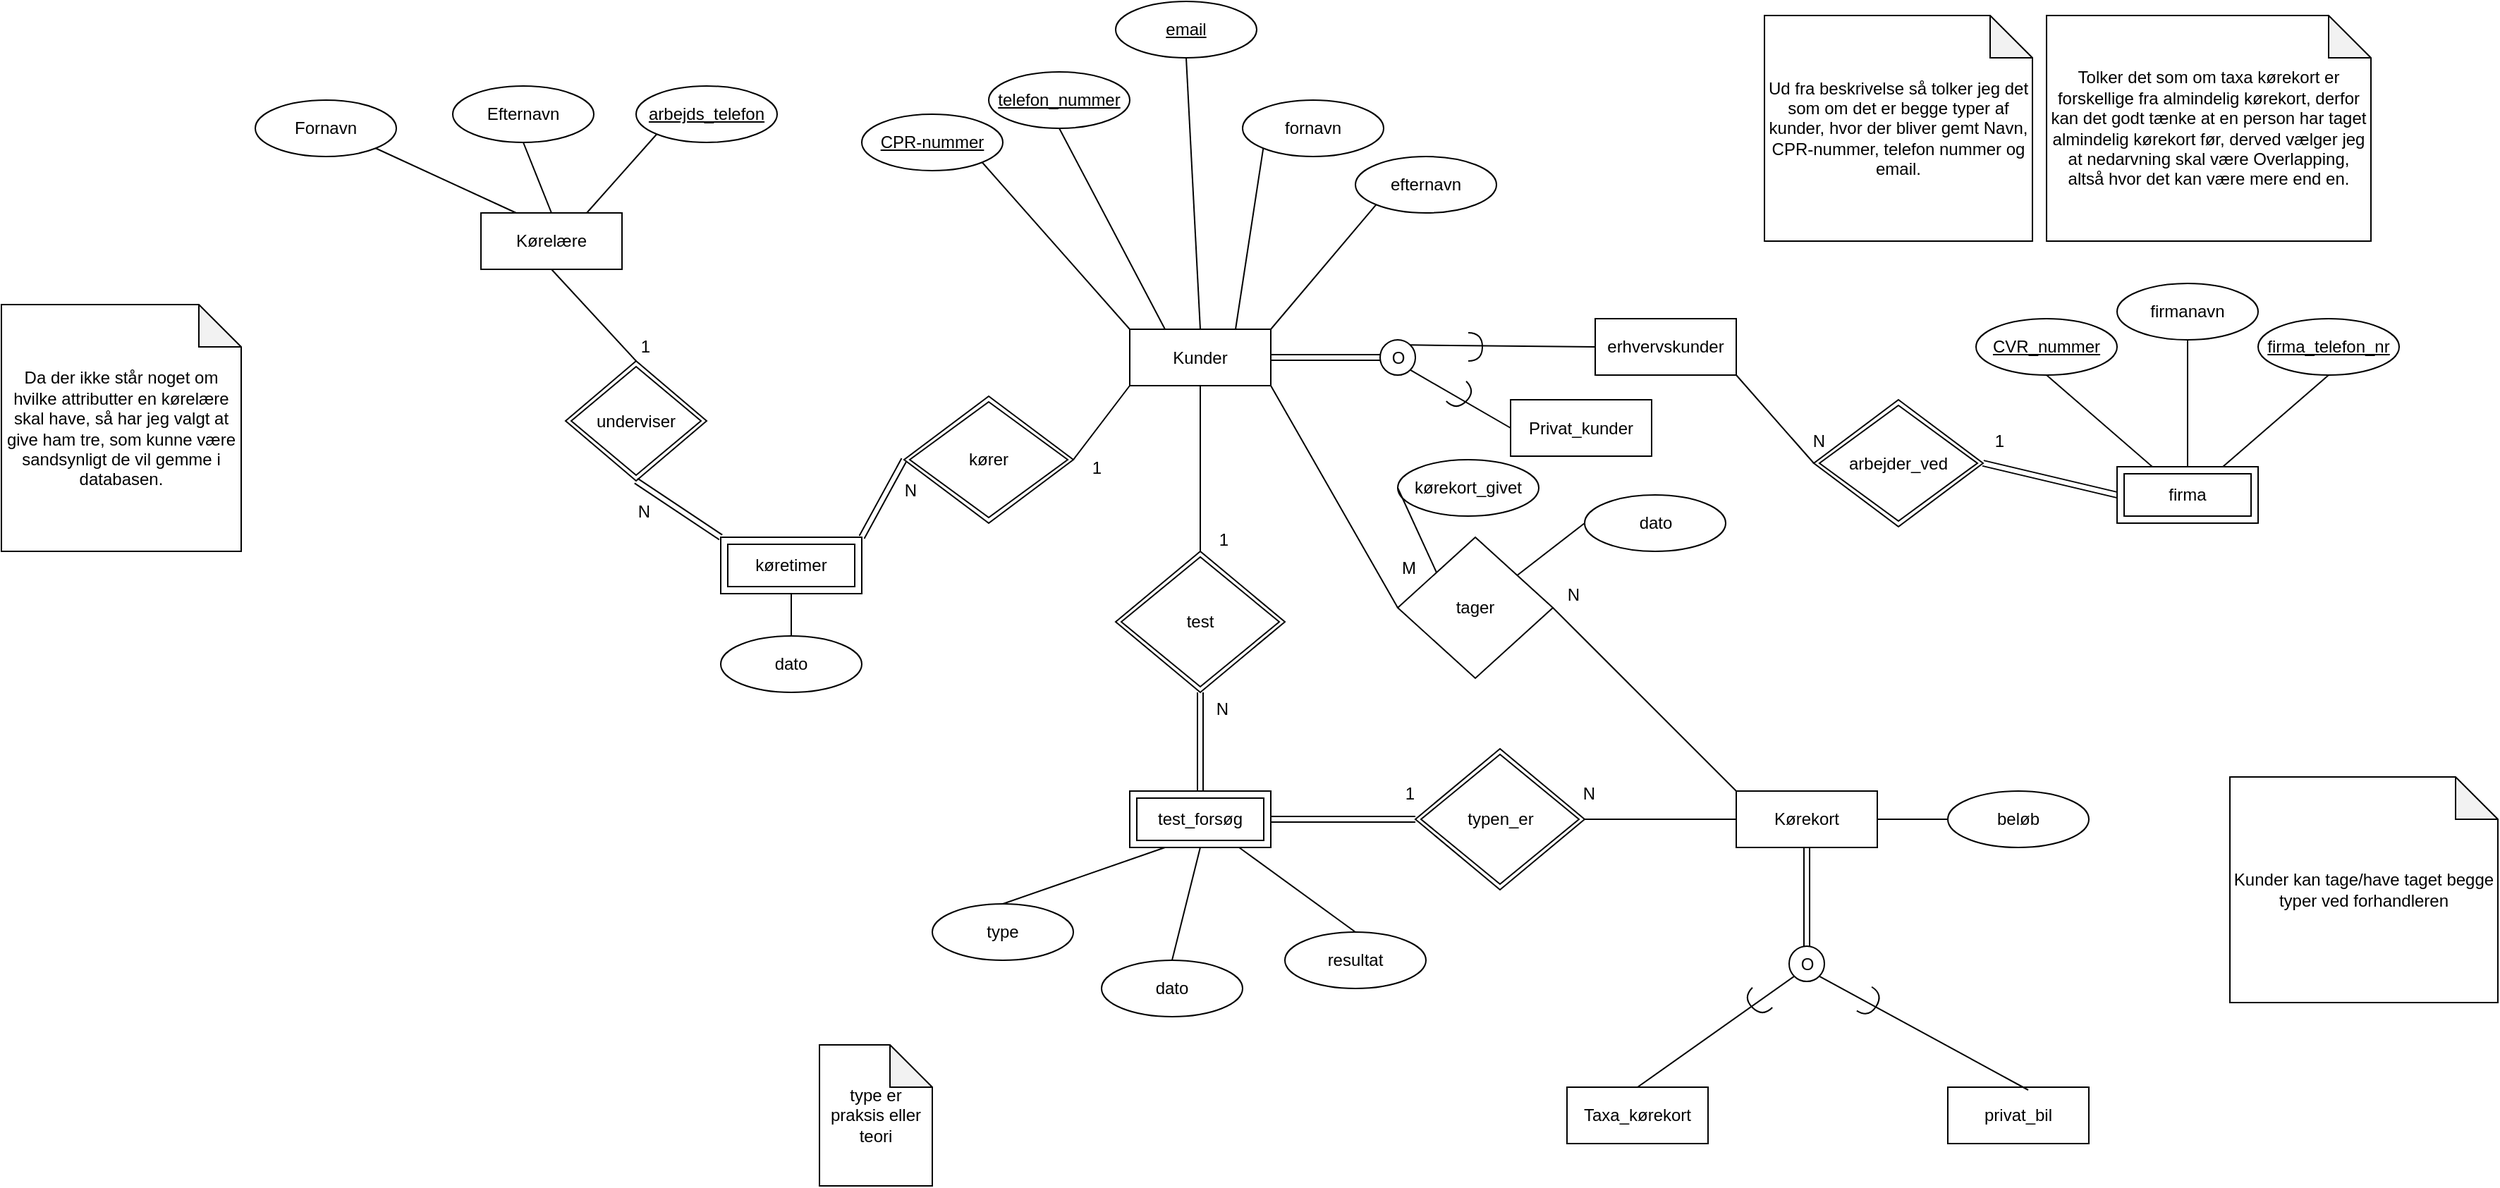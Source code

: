 <mxfile version="14.6.13" type="device"><diagram id="GNhx2L0P-7sAovvKlGaX" name="Page-1"><mxGraphModel dx="1802" dy="822" grid="1" gridSize="10" guides="1" tooltips="1" connect="1" arrows="1" fold="1" page="1" pageScale="1" pageWidth="1100" pageHeight="850" math="0" shadow="0"><root><mxCell id="0"/><mxCell id="1" parent="0"/><mxCell id="-W61mi2Xgv8q_EYnH1Ya-1" value="Privat_kunder" style="whiteSpace=wrap;html=1;align=center;" vertex="1" parent="1"><mxGeometry x="470" y="382.5" width="100" height="40" as="geometry"/></mxCell><mxCell id="-W61mi2Xgv8q_EYnH1Ya-2" value="erhvervskunder" style="whiteSpace=wrap;html=1;align=center;" vertex="1" parent="1"><mxGeometry x="530" y="325" width="100" height="40" as="geometry"/></mxCell><mxCell id="-W61mi2Xgv8q_EYnH1Ya-3" value="Kunder" style="whiteSpace=wrap;html=1;align=center;" vertex="1" parent="1"><mxGeometry x="200" y="332.5" width="100" height="40" as="geometry"/></mxCell><mxCell id="-W61mi2Xgv8q_EYnH1Ya-5" value="privat_bil" style="whiteSpace=wrap;html=1;align=center;" vertex="1" parent="1"><mxGeometry x="780" y="870" width="100" height="40" as="geometry"/></mxCell><mxCell id="-W61mi2Xgv8q_EYnH1Ya-6" value="Taxa_kørekort" style="whiteSpace=wrap;html=1;align=center;" vertex="1" parent="1"><mxGeometry x="510" y="870" width="100" height="40" as="geometry"/></mxCell><mxCell id="-W61mi2Xgv8q_EYnH1Ya-7" value="Kørelære" style="whiteSpace=wrap;html=1;align=center;" vertex="1" parent="1"><mxGeometry x="-260" y="250" width="100" height="40" as="geometry"/></mxCell><mxCell id="-W61mi2Xgv8q_EYnH1Ya-8" value="Ud fra beskrivelse så tolker jeg det som om det er begge typer af kunder, hvor der bliver gemt Navn, CPR-nummer, telefon nummer og email." style="shape=note;whiteSpace=wrap;html=1;backgroundOutline=1;darkOpacity=0.05;" vertex="1" parent="1"><mxGeometry x="650" y="110" width="190" height="160" as="geometry"/></mxCell><mxCell id="-W61mi2Xgv8q_EYnH1Ya-9" value="fornavn" style="ellipse;whiteSpace=wrap;html=1;align=center;" vertex="1" parent="1"><mxGeometry x="280" y="170" width="100" height="40" as="geometry"/></mxCell><mxCell id="-W61mi2Xgv8q_EYnH1Ya-11" value="email" style="ellipse;whiteSpace=wrap;html=1;align=center;fontStyle=4;" vertex="1" parent="1"><mxGeometry x="190" y="100" width="100" height="40" as="geometry"/></mxCell><mxCell id="-W61mi2Xgv8q_EYnH1Ya-12" value="telefon_nummer" style="ellipse;whiteSpace=wrap;html=1;align=center;fontStyle=4;" vertex="1" parent="1"><mxGeometry x="100" y="150" width="100" height="40" as="geometry"/></mxCell><mxCell id="-W61mi2Xgv8q_EYnH1Ya-13" value="CPR-nummer" style="ellipse;whiteSpace=wrap;html=1;align=center;fontStyle=4;" vertex="1" parent="1"><mxGeometry x="10" y="180" width="100" height="40" as="geometry"/></mxCell><mxCell id="-W61mi2Xgv8q_EYnH1Ya-14" value="efternavn" style="ellipse;whiteSpace=wrap;html=1;align=center;" vertex="1" parent="1"><mxGeometry x="360" y="210" width="100" height="40" as="geometry"/></mxCell><mxCell id="-W61mi2Xgv8q_EYnH1Ya-15" value="" style="endArrow=none;html=1;entryX=0;entryY=1;entryDx=0;entryDy=0;exitX=1;exitY=0;exitDx=0;exitDy=0;" edge="1" parent="1" source="-W61mi2Xgv8q_EYnH1Ya-3" target="-W61mi2Xgv8q_EYnH1Ya-14"><mxGeometry width="50" height="50" relative="1" as="geometry"><mxPoint x="430" y="340" as="sourcePoint"/><mxPoint x="480" y="290" as="targetPoint"/></mxGeometry></mxCell><mxCell id="-W61mi2Xgv8q_EYnH1Ya-16" value="" style="endArrow=none;html=1;entryX=0;entryY=1;entryDx=0;entryDy=0;exitX=0.75;exitY=0;exitDx=0;exitDy=0;" edge="1" parent="1" source="-W61mi2Xgv8q_EYnH1Ya-3" target="-W61mi2Xgv8q_EYnH1Ya-9"><mxGeometry width="50" height="50" relative="1" as="geometry"><mxPoint x="430" y="340" as="sourcePoint"/><mxPoint x="480" y="290" as="targetPoint"/></mxGeometry></mxCell><mxCell id="-W61mi2Xgv8q_EYnH1Ya-17" value="" style="endArrow=none;html=1;exitX=0.5;exitY=1;exitDx=0;exitDy=0;entryX=0.5;entryY=0;entryDx=0;entryDy=0;" edge="1" parent="1" source="-W61mi2Xgv8q_EYnH1Ya-11" target="-W61mi2Xgv8q_EYnH1Ya-3"><mxGeometry width="50" height="50" relative="1" as="geometry"><mxPoint x="430" y="340" as="sourcePoint"/><mxPoint x="380" y="210" as="targetPoint"/></mxGeometry></mxCell><mxCell id="-W61mi2Xgv8q_EYnH1Ya-18" value="" style="endArrow=none;html=1;exitX=0.5;exitY=1;exitDx=0;exitDy=0;entryX=0.25;entryY=0;entryDx=0;entryDy=0;" edge="1" parent="1" source="-W61mi2Xgv8q_EYnH1Ya-12" target="-W61mi2Xgv8q_EYnH1Ya-3"><mxGeometry width="50" height="50" relative="1" as="geometry"><mxPoint x="430" y="340" as="sourcePoint"/><mxPoint x="480" y="290" as="targetPoint"/></mxGeometry></mxCell><mxCell id="-W61mi2Xgv8q_EYnH1Ya-19" value="" style="endArrow=none;html=1;exitX=1;exitY=1;exitDx=0;exitDy=0;entryX=0;entryY=0;entryDx=0;entryDy=0;" edge="1" parent="1" source="-W61mi2Xgv8q_EYnH1Ya-13" target="-W61mi2Xgv8q_EYnH1Ya-3"><mxGeometry width="50" height="50" relative="1" as="geometry"><mxPoint x="430" y="340" as="sourcePoint"/><mxPoint x="480" y="290" as="targetPoint"/></mxGeometry></mxCell><mxCell id="-W61mi2Xgv8q_EYnH1Ya-20" value="Tolker det som om taxa kørekort er forskellige fra almindelig kørekort, derfor kan det godt tænke at en person har taget almindelig kørekort før, derved vælger jeg at nedarvning skal være Overlapping, altså hvor det kan være mere end en." style="shape=note;whiteSpace=wrap;html=1;backgroundOutline=1;darkOpacity=0.05;" vertex="1" parent="1"><mxGeometry x="850" y="110" width="230" height="160" as="geometry"/></mxCell><mxCell id="-W61mi2Xgv8q_EYnH1Ya-21" value="O" style="ellipse;whiteSpace=wrap;html=1;aspect=fixed;" vertex="1" parent="1"><mxGeometry x="377.5" y="340" width="25" height="25" as="geometry"/></mxCell><mxCell id="-W61mi2Xgv8q_EYnH1Ya-22" value="" style="shape=link;html=1;rounded=0;entryX=0;entryY=0.5;entryDx=0;entryDy=0;exitX=1;exitY=0.5;exitDx=0;exitDy=0;" edge="1" parent="1" source="-W61mi2Xgv8q_EYnH1Ya-3" target="-W61mi2Xgv8q_EYnH1Ya-21"><mxGeometry relative="1" as="geometry"><mxPoint x="210" y="290" as="sourcePoint"/><mxPoint x="370" y="290" as="targetPoint"/></mxGeometry></mxCell><mxCell id="-W61mi2Xgv8q_EYnH1Ya-24" value="" style="endArrow=none;html=1;exitX=0;exitY=0.5;exitDx=0;exitDy=0;entryX=1;entryY=1;entryDx=0;entryDy=0;" edge="1" parent="1" source="-W61mi2Xgv8q_EYnH1Ya-1" target="-W61mi2Xgv8q_EYnH1Ya-21"><mxGeometry width="50" height="50" relative="1" as="geometry"><mxPoint x="270" y="320" as="sourcePoint"/><mxPoint x="320" y="270" as="targetPoint"/></mxGeometry></mxCell><mxCell id="-W61mi2Xgv8q_EYnH1Ya-25" value="" style="endArrow=none;html=1;exitX=0;exitY=0.5;exitDx=0;exitDy=0;entryX=1;entryY=0;entryDx=0;entryDy=0;" edge="1" parent="1" source="-W61mi2Xgv8q_EYnH1Ya-2" target="-W61mi2Xgv8q_EYnH1Ya-21"><mxGeometry width="50" height="50" relative="1" as="geometry"><mxPoint x="305" y="435" as="sourcePoint"/><mxPoint x="391.161" y="371.339" as="targetPoint"/></mxGeometry></mxCell><mxCell id="-W61mi2Xgv8q_EYnH1Ya-26" value="" style="shape=requiredInterface;html=1;verticalLabelPosition=bottom;rotation=45;" vertex="1" parent="1"><mxGeometry x="430" y="370" width="10" height="20" as="geometry"/></mxCell><mxCell id="-W61mi2Xgv8q_EYnH1Ya-27" value="" style="shape=requiredInterface;html=1;verticalLabelPosition=bottom;rotation=0;" vertex="1" parent="1"><mxGeometry x="440" y="335" width="10" height="20" as="geometry"/></mxCell><mxCell id="-W61mi2Xgv8q_EYnH1Ya-30" value="firmanavn" style="ellipse;whiteSpace=wrap;html=1;align=center;" vertex="1" parent="1"><mxGeometry x="900" y="300" width="100" height="40" as="geometry"/></mxCell><mxCell id="-W61mi2Xgv8q_EYnH1Ya-31" value="" style="endArrow=none;html=1;exitX=0.5;exitY=1;exitDx=0;exitDy=0;entryX=0.75;entryY=0;entryDx=0;entryDy=0;" edge="1" parent="1" source="-W61mi2Xgv8q_EYnH1Ya-35" target="-W61mi2Xgv8q_EYnH1Ya-43"><mxGeometry width="50" height="50" relative="1" as="geometry"><mxPoint x="620" y="320" as="sourcePoint"/><mxPoint x="975" y="425" as="targetPoint"/></mxGeometry></mxCell><mxCell id="-W61mi2Xgv8q_EYnH1Ya-32" value="" style="endArrow=none;html=1;exitX=0.5;exitY=0;exitDx=0;exitDy=0;entryX=0.5;entryY=1;entryDx=0;entryDy=0;" edge="1" parent="1" source="-W61mi2Xgv8q_EYnH1Ya-43" target="-W61mi2Xgv8q_EYnH1Ya-30"><mxGeometry width="50" height="50" relative="1" as="geometry"><mxPoint x="950" y="425" as="sourcePoint"/><mxPoint x="654.842" y="319.893" as="targetPoint"/></mxGeometry></mxCell><mxCell id="-W61mi2Xgv8q_EYnH1Ya-33" value="" style="endArrow=none;html=1;exitX=0.25;exitY=0;exitDx=0;exitDy=0;entryX=0.5;entryY=1;entryDx=0;entryDy=0;" edge="1" parent="1" source="-W61mi2Xgv8q_EYnH1Ya-43" target="-W61mi2Xgv8q_EYnH1Ya-36"><mxGeometry width="50" height="50" relative="1" as="geometry"><mxPoint x="925" y="425" as="sourcePoint"/><mxPoint x="704.645" y="399.142" as="targetPoint"/></mxGeometry></mxCell><mxCell id="-W61mi2Xgv8q_EYnH1Ya-35" value="firma_telefon_nr" style="ellipse;whiteSpace=wrap;html=1;align=center;fontStyle=4;" vertex="1" parent="1"><mxGeometry x="1000" y="325" width="100" height="40" as="geometry"/></mxCell><mxCell id="-W61mi2Xgv8q_EYnH1Ya-36" value="CVR_nummer" style="ellipse;whiteSpace=wrap;html=1;align=center;fontStyle=4;" vertex="1" parent="1"><mxGeometry x="800" y="325" width="100" height="40" as="geometry"/></mxCell><mxCell id="-W61mi2Xgv8q_EYnH1Ya-37" value="O" style="ellipse;whiteSpace=wrap;html=1;aspect=fixed;" vertex="1" parent="1"><mxGeometry x="667.5" y="770" width="25" height="25" as="geometry"/></mxCell><mxCell id="-W61mi2Xgv8q_EYnH1Ya-38" value="" style="shape=requiredInterface;html=1;verticalLabelPosition=bottom;rotation=135;" vertex="1" parent="1"><mxGeometry x="640" y="800" width="10" height="20" as="geometry"/></mxCell><mxCell id="-W61mi2Xgv8q_EYnH1Ya-39" value="" style="shape=requiredInterface;html=1;verticalLabelPosition=bottom;rotation=32;" vertex="1" parent="1"><mxGeometry x="720" y="800" width="10" height="20" as="geometry"/></mxCell><mxCell id="-W61mi2Xgv8q_EYnH1Ya-40" value="" style="endArrow=none;html=1;exitX=0;exitY=1;exitDx=0;exitDy=0;entryX=0.5;entryY=0;entryDx=0;entryDy=0;" edge="1" parent="1" source="-W61mi2Xgv8q_EYnH1Ya-37" target="-W61mi2Xgv8q_EYnH1Ya-6"><mxGeometry width="50" height="50" relative="1" as="geometry"><mxPoint x="540" y="565" as="sourcePoint"/><mxPoint x="418.839" y="501.339" as="targetPoint"/></mxGeometry></mxCell><mxCell id="-W61mi2Xgv8q_EYnH1Ya-41" value="" style="endArrow=none;html=1;exitX=0.57;exitY=0.05;exitDx=0;exitDy=0;exitPerimeter=0;entryX=1;entryY=1;entryDx=0;entryDy=0;" edge="1" parent="1" source="-W61mi2Xgv8q_EYnH1Ya-5" target="-W61mi2Xgv8q_EYnH1Ya-37"><mxGeometry width="50" height="50" relative="1" as="geometry"><mxPoint x="315" y="565" as="sourcePoint"/><mxPoint x="730" y="750" as="targetPoint"/></mxGeometry></mxCell><mxCell id="-W61mi2Xgv8q_EYnH1Ya-42" value="Kørekort" style="whiteSpace=wrap;html=1;align=center;" vertex="1" parent="1"><mxGeometry x="630" y="660" width="100" height="40" as="geometry"/></mxCell><mxCell id="-W61mi2Xgv8q_EYnH1Ya-43" value="firma" style="shape=ext;margin=3;double=1;whiteSpace=wrap;html=1;align=center;" vertex="1" parent="1"><mxGeometry x="900" y="430" width="100" height="40" as="geometry"/></mxCell><mxCell id="-W61mi2Xgv8q_EYnH1Ya-44" value="" style="shape=link;html=1;rounded=0;entryX=0.5;entryY=1;entryDx=0;entryDy=0;exitX=0.5;exitY=0;exitDx=0;exitDy=0;" edge="1" parent="1" source="-W61mi2Xgv8q_EYnH1Ya-37" target="-W61mi2Xgv8q_EYnH1Ya-42"><mxGeometry relative="1" as="geometry"><mxPoint x="400" y="300" as="sourcePoint"/><mxPoint x="400" y="350" as="targetPoint"/></mxGeometry></mxCell><mxCell id="-W61mi2Xgv8q_EYnH1Ya-45" value="Kunder kan tage/have taget begge typer ved forhandleren" style="shape=note;whiteSpace=wrap;html=1;backgroundOutline=1;darkOpacity=0.05;" vertex="1" parent="1"><mxGeometry x="980" y="650" width="190" height="160" as="geometry"/></mxCell><mxCell id="-W61mi2Xgv8q_EYnH1Ya-47" value="kørekort_givet" style="ellipse;whiteSpace=wrap;html=1;align=center;" vertex="1" parent="1"><mxGeometry x="390" y="425" width="100" height="40" as="geometry"/></mxCell><mxCell id="-W61mi2Xgv8q_EYnH1Ya-48" value="dato" style="ellipse;whiteSpace=wrap;html=1;align=center;" vertex="1" parent="1"><mxGeometry x="522.5" y="450" width="100" height="40" as="geometry"/></mxCell><mxCell id="-W61mi2Xgv8q_EYnH1Ya-50" value="type" style="ellipse;whiteSpace=wrap;html=1;align=center;" vertex="1" parent="1"><mxGeometry x="60" y="740" width="100" height="40" as="geometry"/></mxCell><mxCell id="-W61mi2Xgv8q_EYnH1Ya-51" value="dato" style="ellipse;whiteSpace=wrap;html=1;align=center;" vertex="1" parent="1"><mxGeometry x="180" y="780" width="100" height="40" as="geometry"/></mxCell><mxCell id="-W61mi2Xgv8q_EYnH1Ya-52" value="resultat" style="ellipse;whiteSpace=wrap;html=1;align=center;" vertex="1" parent="1"><mxGeometry x="310" y="760" width="100" height="40" as="geometry"/></mxCell><mxCell id="-W61mi2Xgv8q_EYnH1Ya-55" value="dato" style="ellipse;whiteSpace=wrap;html=1;align=center;" vertex="1" parent="1"><mxGeometry x="-90" y="550" width="100" height="40" as="geometry"/></mxCell><mxCell id="-W61mi2Xgv8q_EYnH1Ya-57" value="Fornavn" style="ellipse;whiteSpace=wrap;html=1;align=center;" vertex="1" parent="1"><mxGeometry x="-420" y="170" width="100" height="40" as="geometry"/></mxCell><mxCell id="-W61mi2Xgv8q_EYnH1Ya-58" value="Efternavn" style="ellipse;whiteSpace=wrap;html=1;align=center;" vertex="1" parent="1"><mxGeometry x="-280" y="160" width="100" height="40" as="geometry"/></mxCell><mxCell id="-W61mi2Xgv8q_EYnH1Ya-61" value="Da der ikke står noget om hvilke attributter en kørelære skal have, så har jeg valgt at give ham tre, som kunne være sandsynligt de vil gemme i databasen." style="shape=note;whiteSpace=wrap;html=1;backgroundOutline=1;darkOpacity=0.05;" vertex="1" parent="1"><mxGeometry x="-600" y="315" width="170" height="175" as="geometry"/></mxCell><mxCell id="-W61mi2Xgv8q_EYnH1Ya-62" value="arbejds_telefon" style="ellipse;whiteSpace=wrap;html=1;align=center;fontStyle=4;" vertex="1" parent="1"><mxGeometry x="-150" y="160" width="100" height="40" as="geometry"/></mxCell><mxCell id="-W61mi2Xgv8q_EYnH1Ya-63" value="" style="endArrow=none;html=1;exitX=0.75;exitY=0;exitDx=0;exitDy=0;entryX=0;entryY=1;entryDx=0;entryDy=0;" edge="1" parent="1" source="-W61mi2Xgv8q_EYnH1Ya-7" target="-W61mi2Xgv8q_EYnH1Ya-62"><mxGeometry width="50" height="50" relative="1" as="geometry"><mxPoint x="-130" y="200" as="sourcePoint"/><mxPoint x="-80" y="150" as="targetPoint"/></mxGeometry></mxCell><mxCell id="-W61mi2Xgv8q_EYnH1Ya-64" value="" style="endArrow=none;html=1;exitX=0.5;exitY=1;exitDx=0;exitDy=0;entryX=0.5;entryY=0;entryDx=0;entryDy=0;" edge="1" parent="1" source="-W61mi2Xgv8q_EYnH1Ya-58" target="-W61mi2Xgv8q_EYnH1Ya-7"><mxGeometry width="50" height="50" relative="1" as="geometry"><mxPoint x="-130" y="200" as="sourcePoint"/><mxPoint x="-80" y="150" as="targetPoint"/></mxGeometry></mxCell><mxCell id="-W61mi2Xgv8q_EYnH1Ya-65" value="" style="endArrow=none;html=1;exitX=1;exitY=1;exitDx=0;exitDy=0;entryX=0.25;entryY=0;entryDx=0;entryDy=0;" edge="1" parent="1" source="-W61mi2Xgv8q_EYnH1Ya-57" target="-W61mi2Xgv8q_EYnH1Ya-7"><mxGeometry width="50" height="50" relative="1" as="geometry"><mxPoint x="-130" y="200" as="sourcePoint"/><mxPoint x="-80" y="150" as="targetPoint"/></mxGeometry></mxCell><mxCell id="-W61mi2Xgv8q_EYnH1Ya-66" value="" style="endArrow=none;html=1;exitX=0.5;exitY=0;exitDx=0;exitDy=0;entryX=0.5;entryY=1;entryDx=0;entryDy=0;" edge="1" parent="1" source="-W61mi2Xgv8q_EYnH1Ya-55" target="-W61mi2Xgv8q_EYnH1Ya-101"><mxGeometry width="50" height="50" relative="1" as="geometry"><mxPoint x="-175" y="260" as="sourcePoint"/><mxPoint x="-45" y="510" as="targetPoint"/></mxGeometry></mxCell><mxCell id="-W61mi2Xgv8q_EYnH1Ya-67" value="" style="endArrow=none;html=1;exitX=0.5;exitY=0;exitDx=0;exitDy=0;entryX=0.25;entryY=1;entryDx=0;entryDy=0;" edge="1" parent="1" source="-W61mi2Xgv8q_EYnH1Ya-50" target="-W61mi2Xgv8q_EYnH1Ya-90"><mxGeometry width="50" height="50" relative="1" as="geometry"><mxPoint x="-140" y="620" as="sourcePoint"/><mxPoint x="220" y="700" as="targetPoint"/></mxGeometry></mxCell><mxCell id="-W61mi2Xgv8q_EYnH1Ya-68" value="" style="endArrow=none;html=1;exitX=0.5;exitY=0;exitDx=0;exitDy=0;entryX=0.5;entryY=1;entryDx=0;entryDy=0;" edge="1" parent="1" source="-W61mi2Xgv8q_EYnH1Ya-51" target="-W61mi2Xgv8q_EYnH1Ya-90"><mxGeometry width="50" height="50" relative="1" as="geometry"><mxPoint x="120" y="750" as="sourcePoint"/><mxPoint x="270" y="700" as="targetPoint"/></mxGeometry></mxCell><mxCell id="-W61mi2Xgv8q_EYnH1Ya-69" value="" style="endArrow=none;html=1;exitX=0.5;exitY=0;exitDx=0;exitDy=0;" edge="1" parent="1" source="-W61mi2Xgv8q_EYnH1Ya-52" target="-W61mi2Xgv8q_EYnH1Ya-90"><mxGeometry width="50" height="50" relative="1" as="geometry"><mxPoint x="240" y="790" as="sourcePoint"/><mxPoint x="295" y="700" as="targetPoint"/></mxGeometry></mxCell><mxCell id="-W61mi2Xgv8q_EYnH1Ya-74" value="arbejder_ved" style="shape=rhombus;double=1;perimeter=rhombusPerimeter;whiteSpace=wrap;html=1;align=center;" vertex="1" parent="1"><mxGeometry x="685" y="382.5" width="120" height="90" as="geometry"/></mxCell><mxCell id="-W61mi2Xgv8q_EYnH1Ya-75" value="" style="endArrow=none;html=1;rounded=0;exitX=1;exitY=1;exitDx=0;exitDy=0;entryX=0;entryY=0.5;entryDx=0;entryDy=0;" edge="1" parent="1" source="-W61mi2Xgv8q_EYnH1Ya-2" target="-W61mi2Xgv8q_EYnH1Ya-74"><mxGeometry relative="1" as="geometry"><mxPoint x="600" y="430" as="sourcePoint"/><mxPoint x="760" y="430" as="targetPoint"/></mxGeometry></mxCell><mxCell id="-W61mi2Xgv8q_EYnH1Ya-76" value="N" style="resizable=0;html=1;align=right;verticalAlign=bottom;" connectable="0" vertex="1" parent="-W61mi2Xgv8q_EYnH1Ya-75"><mxGeometry x="1" relative="1" as="geometry"><mxPoint x="8" y="-7" as="offset"/></mxGeometry></mxCell><mxCell id="-W61mi2Xgv8q_EYnH1Ya-77" value="" style="shape=link;html=1;rounded=0;exitX=0;exitY=0.5;exitDx=0;exitDy=0;entryX=1;entryY=0.5;entryDx=0;entryDy=0;" edge="1" parent="1" source="-W61mi2Xgv8q_EYnH1Ya-43" target="-W61mi2Xgv8q_EYnH1Ya-74"><mxGeometry relative="1" as="geometry"><mxPoint x="600" y="430" as="sourcePoint"/><mxPoint x="760" y="430" as="targetPoint"/></mxGeometry></mxCell><mxCell id="-W61mi2Xgv8q_EYnH1Ya-78" value="1" style="resizable=0;html=1;align=right;verticalAlign=bottom;" connectable="0" vertex="1" parent="-W61mi2Xgv8q_EYnH1Ya-77"><mxGeometry x="1" relative="1" as="geometry"><mxPoint x="15" y="-7" as="offset"/></mxGeometry></mxCell><mxCell id="-W61mi2Xgv8q_EYnH1Ya-82" value="tager" style="shape=rhombus;perimeter=rhombusPerimeter;whiteSpace=wrap;html=1;align=center;" vertex="1" parent="1"><mxGeometry x="390" y="480" width="110" height="100" as="geometry"/></mxCell><mxCell id="-W61mi2Xgv8q_EYnH1Ya-83" value="" style="endArrow=none;html=1;rounded=0;exitX=1;exitY=1;exitDx=0;exitDy=0;entryX=0;entryY=0.5;entryDx=0;entryDy=0;" edge="1" parent="1" source="-W61mi2Xgv8q_EYnH1Ya-3" target="-W61mi2Xgv8q_EYnH1Ya-82"><mxGeometry relative="1" as="geometry"><mxPoint x="390" y="430" as="sourcePoint"/><mxPoint x="550" y="430" as="targetPoint"/></mxGeometry></mxCell><mxCell id="-W61mi2Xgv8q_EYnH1Ya-84" value="M" style="resizable=0;html=1;align=right;verticalAlign=bottom;" connectable="0" vertex="1" parent="-W61mi2Xgv8q_EYnH1Ya-83"><mxGeometry x="1" relative="1" as="geometry"><mxPoint x="13" y="-20" as="offset"/></mxGeometry></mxCell><mxCell id="-W61mi2Xgv8q_EYnH1Ya-85" value="" style="endArrow=none;html=1;rounded=0;exitX=0;exitY=0;exitDx=0;exitDy=0;entryX=1;entryY=0.5;entryDx=0;entryDy=0;" edge="1" parent="1" source="-W61mi2Xgv8q_EYnH1Ya-42" target="-W61mi2Xgv8q_EYnH1Ya-82"><mxGeometry relative="1" as="geometry"><mxPoint x="390" y="430" as="sourcePoint"/><mxPoint x="550" y="430" as="targetPoint"/></mxGeometry></mxCell><mxCell id="-W61mi2Xgv8q_EYnH1Ya-86" value="N" style="resizable=0;html=1;align=right;verticalAlign=bottom;" connectable="0" vertex="1" parent="-W61mi2Xgv8q_EYnH1Ya-85"><mxGeometry x="1" relative="1" as="geometry"><mxPoint x="20" as="offset"/></mxGeometry></mxCell><mxCell id="-W61mi2Xgv8q_EYnH1Ya-87" value="" style="endArrow=none;html=1;entryX=0;entryY=0.5;entryDx=0;entryDy=0;" edge="1" parent="1" source="-W61mi2Xgv8q_EYnH1Ya-82" target="-W61mi2Xgv8q_EYnH1Ya-48"><mxGeometry width="50" height="50" relative="1" as="geometry"><mxPoint x="730" y="700" as="sourcePoint"/><mxPoint x="680" y="510" as="targetPoint"/></mxGeometry></mxCell><mxCell id="-W61mi2Xgv8q_EYnH1Ya-88" value="" style="endArrow=none;html=1;exitX=0;exitY=0;exitDx=0;exitDy=0;entryX=0;entryY=0.5;entryDx=0;entryDy=0;" edge="1" parent="1" source="-W61mi2Xgv8q_EYnH1Ya-82" target="-W61mi2Xgv8q_EYnH1Ya-47"><mxGeometry width="50" height="50" relative="1" as="geometry"><mxPoint x="630" y="560" as="sourcePoint"/><mxPoint x="680" y="510" as="targetPoint"/></mxGeometry></mxCell><mxCell id="-W61mi2Xgv8q_EYnH1Ya-89" value="type er praksis eller teori" style="shape=note;whiteSpace=wrap;html=1;backgroundOutline=1;darkOpacity=0.05;" vertex="1" parent="1"><mxGeometry x="-20" y="840" width="80" height="100" as="geometry"/></mxCell><mxCell id="-W61mi2Xgv8q_EYnH1Ya-90" value="test_forsøg" style="shape=ext;margin=3;double=1;whiteSpace=wrap;html=1;align=center;" vertex="1" parent="1"><mxGeometry x="200" y="660" width="100" height="40" as="geometry"/></mxCell><mxCell id="-W61mi2Xgv8q_EYnH1Ya-91" value="test" style="shape=rhombus;double=1;perimeter=rhombusPerimeter;whiteSpace=wrap;html=1;align=center;" vertex="1" parent="1"><mxGeometry x="190" y="490" width="120" height="100" as="geometry"/></mxCell><mxCell id="-W61mi2Xgv8q_EYnH1Ya-92" value="" style="endArrow=none;html=1;rounded=0;exitX=0.5;exitY=1;exitDx=0;exitDy=0;entryX=0.5;entryY=0;entryDx=0;entryDy=0;" edge="1" parent="1" source="-W61mi2Xgv8q_EYnH1Ya-3" target="-W61mi2Xgv8q_EYnH1Ya-91"><mxGeometry relative="1" as="geometry"><mxPoint x="110" y="550" as="sourcePoint"/><mxPoint x="270" y="550" as="targetPoint"/></mxGeometry></mxCell><mxCell id="-W61mi2Xgv8q_EYnH1Ya-93" value="1" style="resizable=0;html=1;align=right;verticalAlign=bottom;" connectable="0" vertex="1" parent="-W61mi2Xgv8q_EYnH1Ya-92"><mxGeometry x="1" relative="1" as="geometry"><mxPoint x="20" as="offset"/></mxGeometry></mxCell><mxCell id="-W61mi2Xgv8q_EYnH1Ya-94" value="" style="shape=link;html=1;rounded=0;entryX=0.5;entryY=1;entryDx=0;entryDy=0;exitX=0.5;exitY=0;exitDx=0;exitDy=0;" edge="1" parent="1" source="-W61mi2Xgv8q_EYnH1Ya-90" target="-W61mi2Xgv8q_EYnH1Ya-91"><mxGeometry relative="1" as="geometry"><mxPoint x="110" y="550" as="sourcePoint"/><mxPoint x="270" y="550" as="targetPoint"/></mxGeometry></mxCell><mxCell id="-W61mi2Xgv8q_EYnH1Ya-95" value="N" style="resizable=0;html=1;align=right;verticalAlign=bottom;" connectable="0" vertex="1" parent="-W61mi2Xgv8q_EYnH1Ya-94"><mxGeometry x="1" relative="1" as="geometry"><mxPoint x="20" y="20" as="offset"/></mxGeometry></mxCell><mxCell id="-W61mi2Xgv8q_EYnH1Ya-96" value="typen_er" style="shape=rhombus;double=1;perimeter=rhombusPerimeter;whiteSpace=wrap;html=1;align=center;" vertex="1" parent="1"><mxGeometry x="402.5" y="630" width="120" height="100" as="geometry"/></mxCell><mxCell id="-W61mi2Xgv8q_EYnH1Ya-97" value="" style="shape=link;html=1;rounded=0;entryX=0;entryY=0.5;entryDx=0;entryDy=0;exitX=1;exitY=0.5;exitDx=0;exitDy=0;" edge="1" parent="1" source="-W61mi2Xgv8q_EYnH1Ya-90" target="-W61mi2Xgv8q_EYnH1Ya-96"><mxGeometry relative="1" as="geometry"><mxPoint x="260" y="670" as="sourcePoint"/><mxPoint x="260" y="600" as="targetPoint"/></mxGeometry></mxCell><mxCell id="-W61mi2Xgv8q_EYnH1Ya-98" value="1" style="resizable=0;html=1;align=right;verticalAlign=bottom;" connectable="0" vertex="1" parent="-W61mi2Xgv8q_EYnH1Ya-97"><mxGeometry x="1" relative="1" as="geometry"><mxPoint y="-10" as="offset"/></mxGeometry></mxCell><mxCell id="-W61mi2Xgv8q_EYnH1Ya-99" value="" style="endArrow=none;html=1;rounded=0;exitX=0;exitY=0.5;exitDx=0;exitDy=0;entryX=1;entryY=0.5;entryDx=0;entryDy=0;" edge="1" parent="1" source="-W61mi2Xgv8q_EYnH1Ya-42" target="-W61mi2Xgv8q_EYnH1Ya-96"><mxGeometry relative="1" as="geometry"><mxPoint x="290" y="550" as="sourcePoint"/><mxPoint x="450" y="550" as="targetPoint"/></mxGeometry></mxCell><mxCell id="-W61mi2Xgv8q_EYnH1Ya-100" value="N" style="resizable=0;html=1;align=right;verticalAlign=bottom;" connectable="0" vertex="1" parent="-W61mi2Xgv8q_EYnH1Ya-99"><mxGeometry x="1" relative="1" as="geometry"><mxPoint x="8" y="-10" as="offset"/></mxGeometry></mxCell><mxCell id="-W61mi2Xgv8q_EYnH1Ya-101" value="køretimer" style="shape=ext;margin=3;double=1;whiteSpace=wrap;html=1;align=center;" vertex="1" parent="1"><mxGeometry x="-90" y="480" width="100" height="40" as="geometry"/></mxCell><mxCell id="-W61mi2Xgv8q_EYnH1Ya-103" value="kører" style="shape=rhombus;double=1;perimeter=rhombusPerimeter;whiteSpace=wrap;html=1;align=center;" vertex="1" parent="1"><mxGeometry x="40" y="380" width="120" height="90" as="geometry"/></mxCell><mxCell id="-W61mi2Xgv8q_EYnH1Ya-104" value="underviser" style="shape=rhombus;double=1;perimeter=rhombusPerimeter;whiteSpace=wrap;html=1;align=center;" vertex="1" parent="1"><mxGeometry x="-200" y="355" width="100" height="85" as="geometry"/></mxCell><mxCell id="-W61mi2Xgv8q_EYnH1Ya-105" value="" style="endArrow=none;html=1;rounded=0;exitX=0.5;exitY=1;exitDx=0;exitDy=0;entryX=0.5;entryY=0;entryDx=0;entryDy=0;" edge="1" parent="1" source="-W61mi2Xgv8q_EYnH1Ya-7" target="-W61mi2Xgv8q_EYnH1Ya-104"><mxGeometry relative="1" as="geometry"><mxPoint x="-50" y="550" as="sourcePoint"/><mxPoint x="110" y="550" as="targetPoint"/></mxGeometry></mxCell><mxCell id="-W61mi2Xgv8q_EYnH1Ya-106" value="1" style="resizable=0;html=1;align=right;verticalAlign=bottom;" connectable="0" vertex="1" parent="-W61mi2Xgv8q_EYnH1Ya-105"><mxGeometry x="1" relative="1" as="geometry"><mxPoint x="10" y="-2" as="offset"/></mxGeometry></mxCell><mxCell id="-W61mi2Xgv8q_EYnH1Ya-107" value="" style="shape=link;html=1;rounded=0;entryX=0.5;entryY=1;entryDx=0;entryDy=0;exitX=0;exitY=0;exitDx=0;exitDy=0;" edge="1" parent="1" source="-W61mi2Xgv8q_EYnH1Ya-101" target="-W61mi2Xgv8q_EYnH1Ya-104"><mxGeometry relative="1" as="geometry"><mxPoint x="-50" y="550" as="sourcePoint"/><mxPoint x="110" y="550" as="targetPoint"/></mxGeometry></mxCell><mxCell id="-W61mi2Xgv8q_EYnH1Ya-108" value="N" style="resizable=0;html=1;align=right;verticalAlign=bottom;" connectable="0" vertex="1" parent="-W61mi2Xgv8q_EYnH1Ya-107"><mxGeometry x="1" relative="1" as="geometry"><mxPoint x="10" y="30" as="offset"/></mxGeometry></mxCell><mxCell id="-W61mi2Xgv8q_EYnH1Ya-109" value="" style="shape=link;html=1;rounded=0;entryX=0;entryY=0.5;entryDx=0;entryDy=0;exitX=1;exitY=0;exitDx=0;exitDy=0;" edge="1" parent="1" source="-W61mi2Xgv8q_EYnH1Ya-101" target="-W61mi2Xgv8q_EYnH1Ya-103"><mxGeometry relative="1" as="geometry"><mxPoint x="-80" y="490" as="sourcePoint"/><mxPoint x="-140" y="450" as="targetPoint"/></mxGeometry></mxCell><mxCell id="-W61mi2Xgv8q_EYnH1Ya-110" value="N" style="resizable=0;html=1;align=right;verticalAlign=bottom;" connectable="0" vertex="1" parent="-W61mi2Xgv8q_EYnH1Ya-109"><mxGeometry x="1" relative="1" as="geometry"><mxPoint x="10" y="30" as="offset"/></mxGeometry></mxCell><mxCell id="-W61mi2Xgv8q_EYnH1Ya-111" value="" style="endArrow=none;html=1;rounded=0;exitX=0;exitY=1;exitDx=0;exitDy=0;entryX=1;entryY=0.5;entryDx=0;entryDy=0;" edge="1" parent="1" source="-W61mi2Xgv8q_EYnH1Ya-3" target="-W61mi2Xgv8q_EYnH1Ya-103"><mxGeometry relative="1" as="geometry"><mxPoint x="-50" y="550" as="sourcePoint"/><mxPoint x="110" y="550" as="targetPoint"/></mxGeometry></mxCell><mxCell id="-W61mi2Xgv8q_EYnH1Ya-112" value="1" style="resizable=0;html=1;align=right;verticalAlign=bottom;" connectable="0" vertex="1" parent="-W61mi2Xgv8q_EYnH1Ya-111"><mxGeometry x="1" relative="1" as="geometry"><mxPoint x="20" y="15" as="offset"/></mxGeometry></mxCell><mxCell id="-W61mi2Xgv8q_EYnH1Ya-128" value="beløb" style="ellipse;whiteSpace=wrap;html=1;align=center;" vertex="1" parent="1"><mxGeometry x="780" y="660" width="100" height="40" as="geometry"/></mxCell><mxCell id="-W61mi2Xgv8q_EYnH1Ya-129" value="" style="endArrow=none;html=1;entryX=0;entryY=0.5;entryDx=0;entryDy=0;exitX=1;exitY=0.5;exitDx=0;exitDy=0;" edge="1" parent="1" source="-W61mi2Xgv8q_EYnH1Ya-42" target="-W61mi2Xgv8q_EYnH1Ya-128"><mxGeometry width="50" height="50" relative="1" as="geometry"><mxPoint x="740" y="690" as="sourcePoint"/><mxPoint x="800" y="670" as="targetPoint"/></mxGeometry></mxCell></root></mxGraphModel></diagram></mxfile>